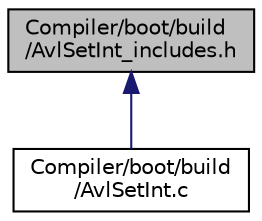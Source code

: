 digraph "Compiler/boot/build/AvlSetInt_includes.h"
{
  edge [fontname="Helvetica",fontsize="10",labelfontname="Helvetica",labelfontsize="10"];
  node [fontname="Helvetica",fontsize="10",shape=record];
  Node7 [label="Compiler/boot/build\l/AvlSetInt_includes.h",height=0.2,width=0.4,color="black", fillcolor="grey75", style="filled", fontcolor="black"];
  Node7 -> Node8 [dir="back",color="midnightblue",fontsize="10",style="solid",fontname="Helvetica"];
  Node8 [label="Compiler/boot/build\l/AvlSetInt.c",height=0.2,width=0.4,color="black", fillcolor="white", style="filled",URL="$d6/d9f/_avl_set_int_8c.html"];
}

